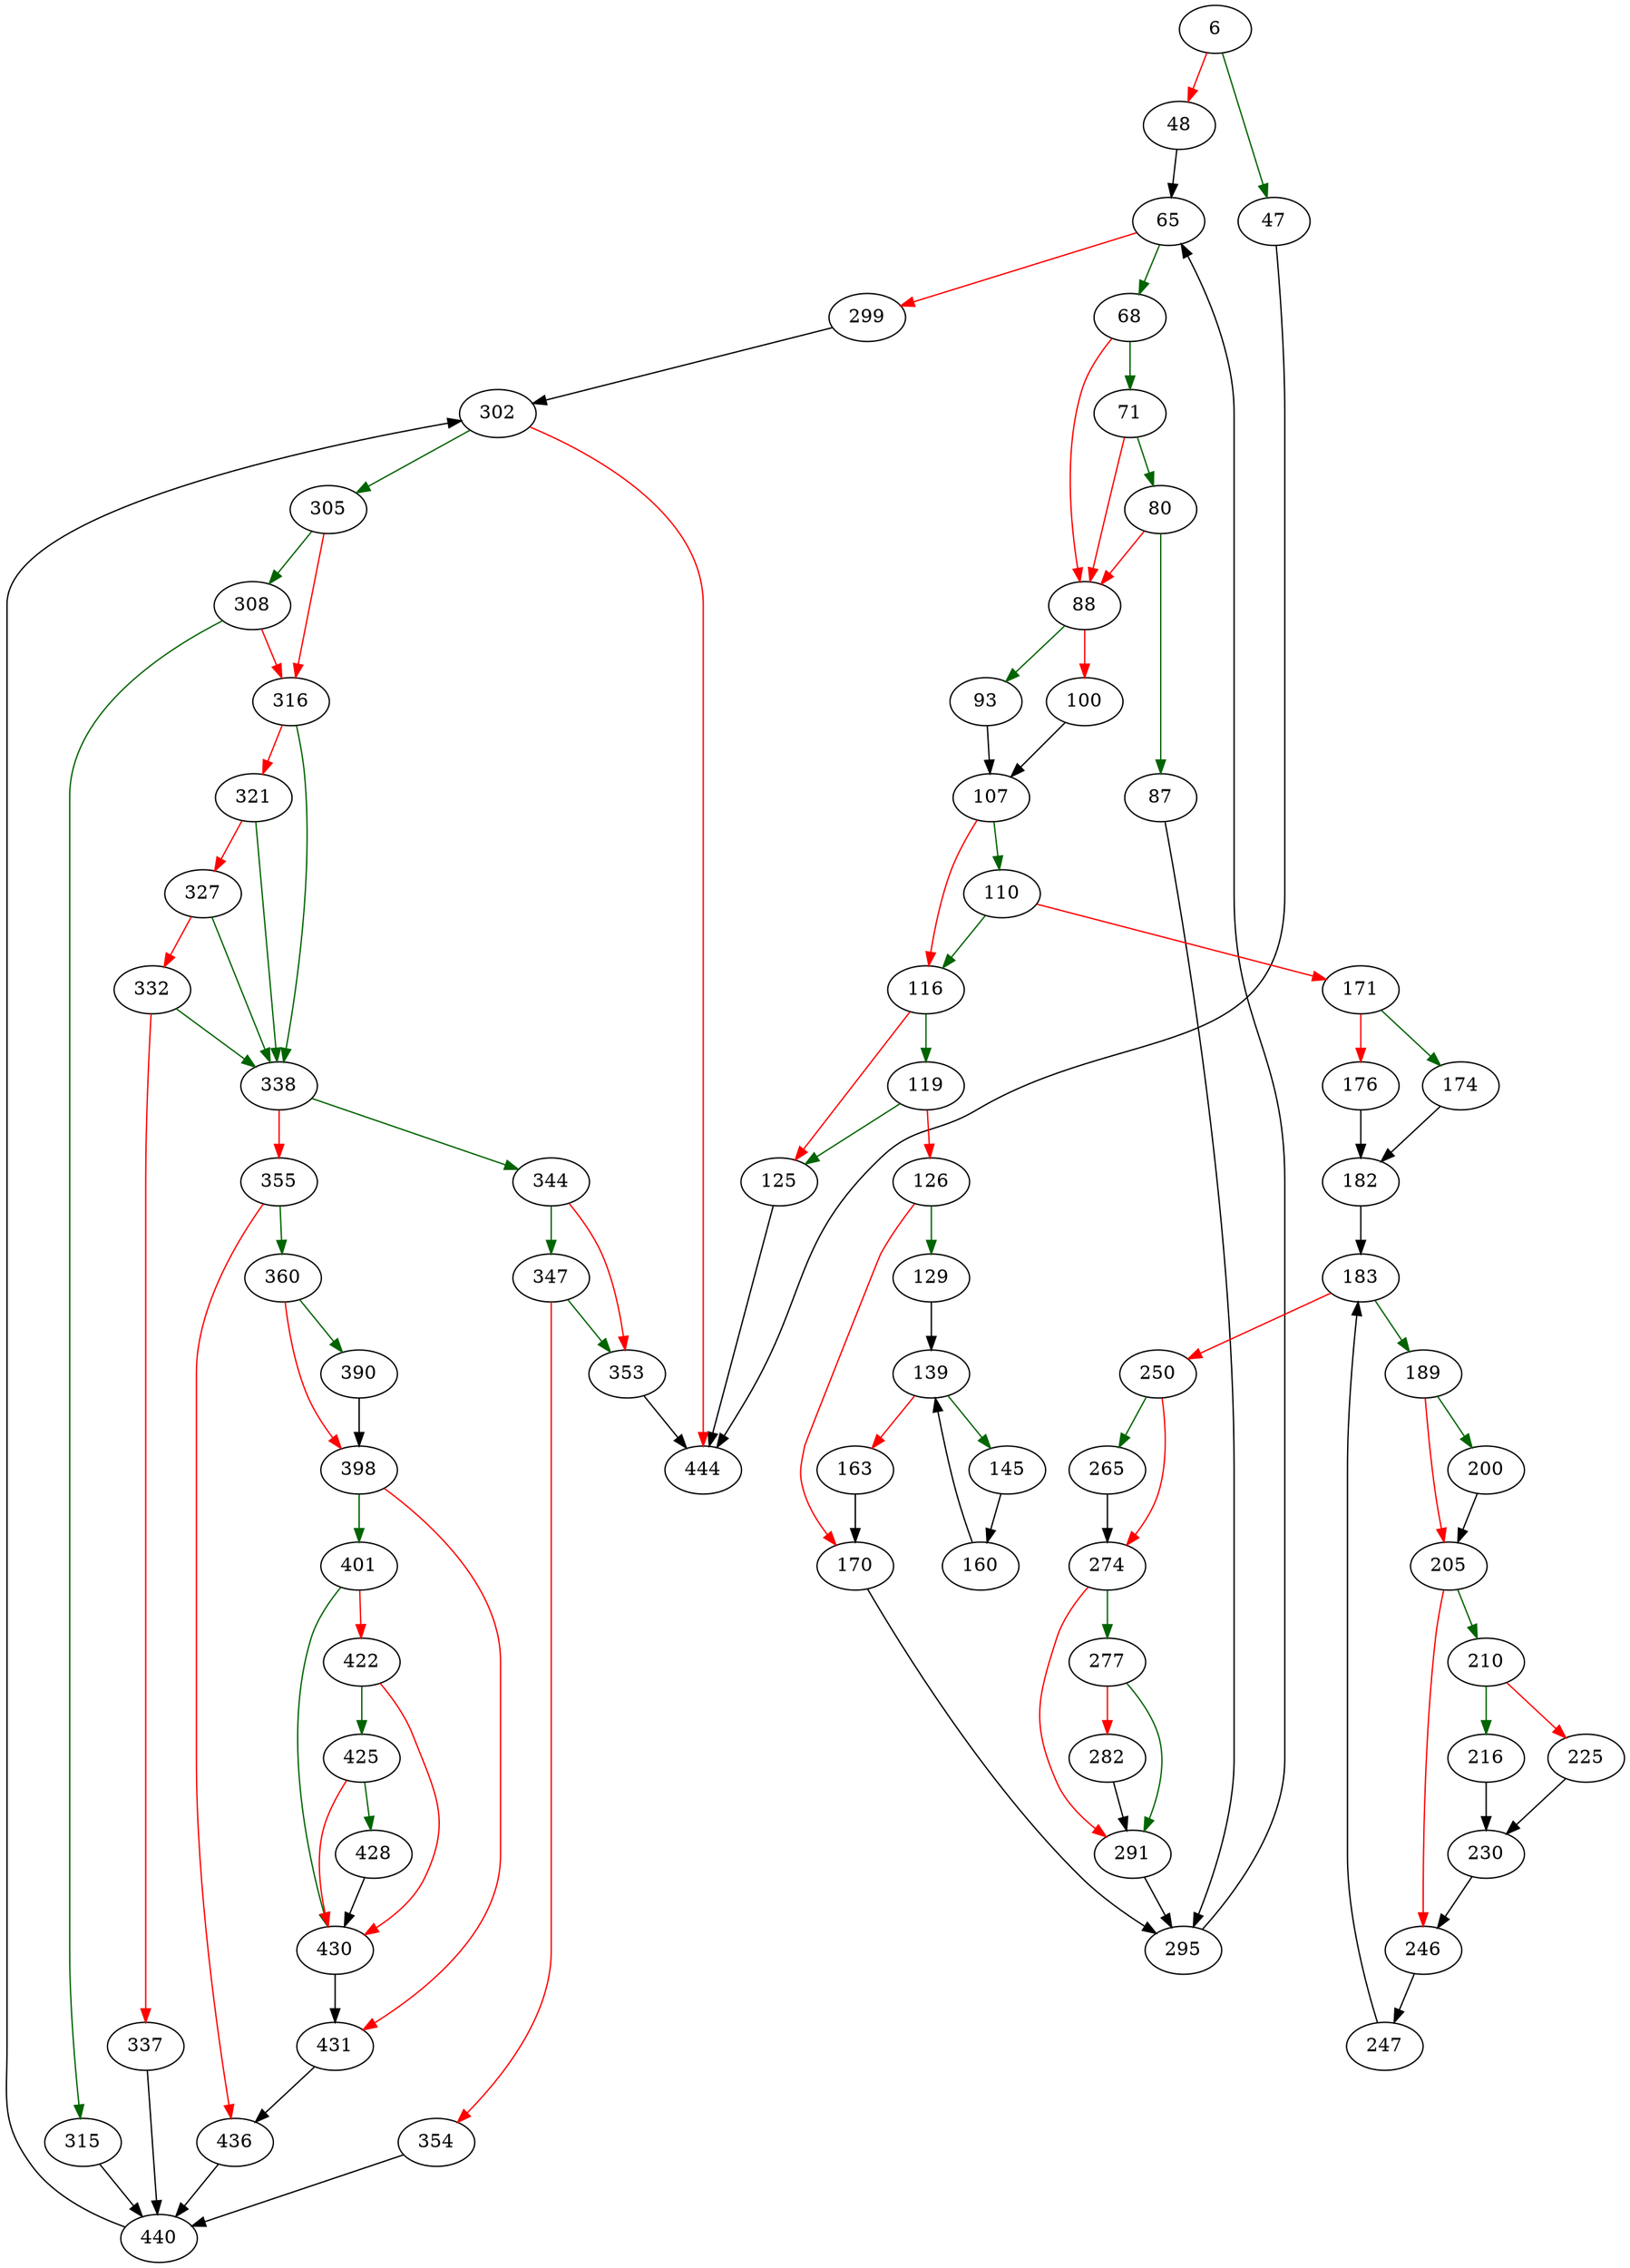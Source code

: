 strict digraph "sqlite3FkCheck" {
	// Node definitions.
	6 [entry=true];
	47;
	48;
	444;
	65;
	68;
	299;
	71;
	88;
	80;
	87;
	295;
	93;
	100;
	107;
	110;
	116;
	171;
	119;
	125;
	126;
	129;
	170;
	139;
	145;
	163;
	160;
	174;
	176;
	182;
	183;
	189;
	250;
	200;
	205;
	210;
	246;
	216;
	225;
	230;
	247;
	265;
	274;
	277;
	291;
	282;
	302;
	305;
	308;
	316;
	315;
	440;
	338;
	321;
	327;
	332;
	337;
	344;
	355;
	347;
	353;
	354;
	360;
	436;
	390;
	398;
	401;
	431;
	430;
	422;
	425;
	428;

	// Edge definitions.
	6 -> 47 [
		color=darkgreen
		cond=true
	];
	6 -> 48 [
		color=red
		cond=false
	];
	47 -> 444;
	48 -> 65;
	65 -> 68 [
		color=darkgreen
		cond=true
	];
	65 -> 299 [
		color=red
		cond=false
	];
	68 -> 71 [
		color=darkgreen
		cond=true
	];
	68 -> 88 [
		color=red
		cond=false
	];
	299 -> 302;
	71 -> 88 [
		color=red
		cond=false
	];
	71 -> 80 [
		color=darkgreen
		cond=true
	];
	88 -> 93 [
		color=darkgreen
		cond=true
	];
	88 -> 100 [
		color=red
		cond=false
	];
	80 -> 88 [
		color=red
		cond=false
	];
	80 -> 87 [
		color=darkgreen
		cond=true
	];
	87 -> 295;
	295 -> 65;
	93 -> 107;
	100 -> 107;
	107 -> 110 [
		color=darkgreen
		cond=true
	];
	107 -> 116 [
		color=red
		cond=false
	];
	110 -> 116 [
		color=darkgreen
		cond=true
	];
	110 -> 171 [
		color=red
		cond=false
	];
	116 -> 119 [
		color=darkgreen
		cond=true
	];
	116 -> 125 [
		color=red
		cond=false
	];
	171 -> 174 [
		color=darkgreen
		cond=true
	];
	171 -> 176 [
		color=red
		cond=false
	];
	119 -> 125 [
		color=darkgreen
		cond=true
	];
	119 -> 126 [
		color=red
		cond=false
	];
	125 -> 444;
	126 -> 129 [
		color=darkgreen
		cond=true
	];
	126 -> 170 [
		color=red
		cond=false
	];
	129 -> 139;
	170 -> 295;
	139 -> 145 [
		color=darkgreen
		cond=true
	];
	139 -> 163 [
		color=red
		cond=false
	];
	145 -> 160;
	163 -> 170;
	160 -> 139;
	174 -> 182;
	176 -> 182;
	182 -> 183;
	183 -> 189 [
		color=darkgreen
		cond=true
	];
	183 -> 250 [
		color=red
		cond=false
	];
	189 -> 200 [
		color=darkgreen
		cond=true
	];
	189 -> 205 [
		color=red
		cond=false
	];
	250 -> 265 [
		color=darkgreen
		cond=true
	];
	250 -> 274 [
		color=red
		cond=false
	];
	200 -> 205;
	205 -> 210 [
		color=darkgreen
		cond=true
	];
	205 -> 246 [
		color=red
		cond=false
	];
	210 -> 216 [
		color=darkgreen
		cond=true
	];
	210 -> 225 [
		color=red
		cond=false
	];
	246 -> 247;
	216 -> 230;
	225 -> 230;
	230 -> 246;
	247 -> 183;
	265 -> 274;
	274 -> 277 [
		color=darkgreen
		cond=true
	];
	274 -> 291 [
		color=red
		cond=false
	];
	277 -> 291 [
		color=darkgreen
		cond=true
	];
	277 -> 282 [
		color=red
		cond=false
	];
	291 -> 295;
	282 -> 291;
	302 -> 444 [
		color=red
		cond=false
	];
	302 -> 305 [
		color=darkgreen
		cond=true
	];
	305 -> 308 [
		color=darkgreen
		cond=true
	];
	305 -> 316 [
		color=red
		cond=false
	];
	308 -> 316 [
		color=red
		cond=false
	];
	308 -> 315 [
		color=darkgreen
		cond=true
	];
	316 -> 338 [
		color=darkgreen
		cond=true
	];
	316 -> 321 [
		color=red
		cond=false
	];
	315 -> 440;
	440 -> 302;
	338 -> 344 [
		color=darkgreen
		cond=true
	];
	338 -> 355 [
		color=red
		cond=false
	];
	321 -> 338 [
		color=darkgreen
		cond=true
	];
	321 -> 327 [
		color=red
		cond=false
	];
	327 -> 338 [
		color=darkgreen
		cond=true
	];
	327 -> 332 [
		color=red
		cond=false
	];
	332 -> 338 [
		color=darkgreen
		cond=true
	];
	332 -> 337 [
		color=red
		cond=false
	];
	337 -> 440;
	344 -> 347 [
		color=darkgreen
		cond=true
	];
	344 -> 353 [
		color=red
		cond=false
	];
	355 -> 360 [
		color=darkgreen
		cond=true
	];
	355 -> 436 [
		color=red
		cond=false
	];
	347 -> 353 [
		color=darkgreen
		cond=true
	];
	347 -> 354 [
		color=red
		cond=false
	];
	353 -> 444;
	354 -> 440;
	360 -> 390 [
		color=darkgreen
		cond=true
	];
	360 -> 398 [
		color=red
		cond=false
	];
	436 -> 440;
	390 -> 398;
	398 -> 401 [
		color=darkgreen
		cond=true
	];
	398 -> 431 [
		color=red
		cond=false
	];
	401 -> 430 [
		color=darkgreen
		cond=true
	];
	401 -> 422 [
		color=red
		cond=false
	];
	431 -> 436;
	430 -> 431;
	422 -> 430 [
		color=red
		cond=false
	];
	422 -> 425 [
		color=darkgreen
		cond=true
	];
	425 -> 430 [
		color=red
		cond=false
	];
	425 -> 428 [
		color=darkgreen
		cond=true
	];
	428 -> 430;
}